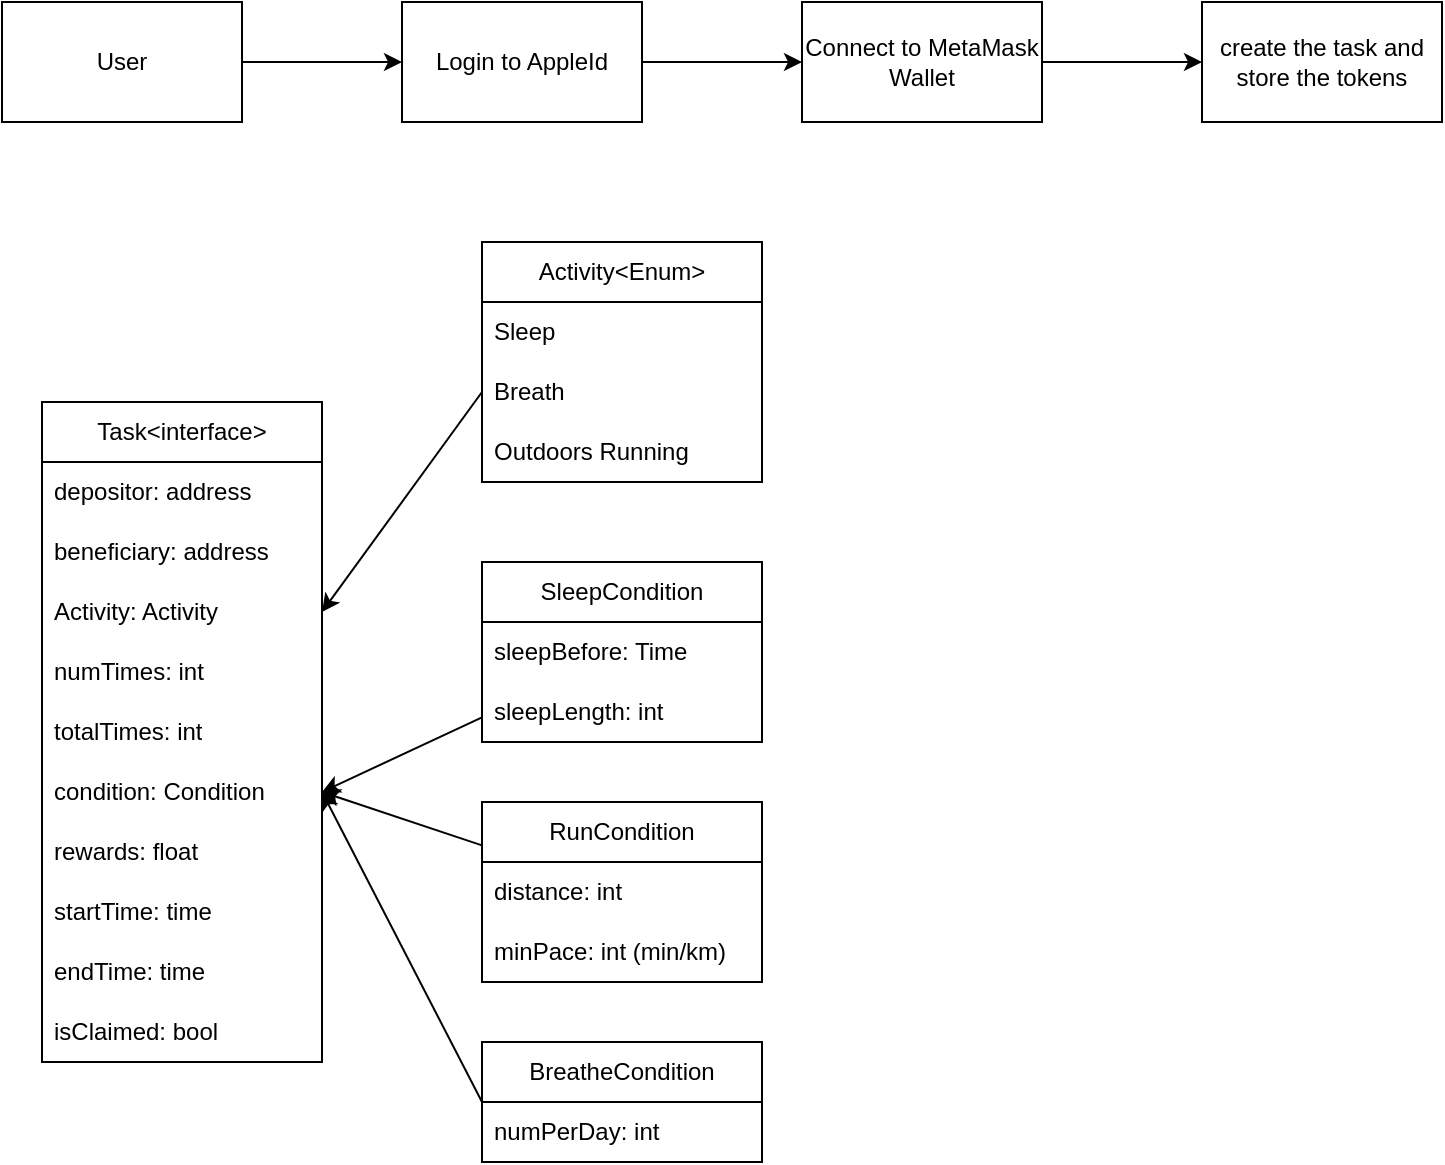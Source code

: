 <mxfile>
    <diagram id="R5Y6lZHpioRsTjTKbaWW" name="interface">
        <mxGraphModel dx="958" dy="692" grid="1" gridSize="10" guides="1" tooltips="1" connect="1" arrows="1" fold="1" page="1" pageScale="1" pageWidth="1920" pageHeight="1200" math="0" shadow="0">
            <root>
                <mxCell id="0"/>
                <mxCell id="1" parent="0"/>
                <mxCell id="17" value="" style="edgeStyle=none;html=1;" parent="1" source="10" target="16" edge="1">
                    <mxGeometry relative="1" as="geometry"/>
                </mxCell>
                <mxCell id="10" value="User" style="rounded=0;whiteSpace=wrap;html=1;" parent="1" vertex="1">
                    <mxGeometry x="120" y="320" width="120" height="60" as="geometry"/>
                </mxCell>
                <mxCell id="19" value="" style="edgeStyle=none;html=1;" parent="1" source="16" target="18" edge="1">
                    <mxGeometry relative="1" as="geometry"/>
                </mxCell>
                <mxCell id="16" value="Login to AppleId" style="rounded=0;whiteSpace=wrap;html=1;" parent="1" vertex="1">
                    <mxGeometry x="320" y="320" width="120" height="60" as="geometry"/>
                </mxCell>
                <mxCell id="21" value="" style="edgeStyle=none;html=1;" parent="1" source="18" target="20" edge="1">
                    <mxGeometry relative="1" as="geometry"/>
                </mxCell>
                <mxCell id="18" value="Connect to MetaMask Wallet" style="rounded=0;whiteSpace=wrap;html=1;" parent="1" vertex="1">
                    <mxGeometry x="520" y="320" width="120" height="60" as="geometry"/>
                </mxCell>
                <mxCell id="20" value="create the task and store the tokens" style="rounded=0;whiteSpace=wrap;html=1;" parent="1" vertex="1">
                    <mxGeometry x="720" y="320" width="120" height="60" as="geometry"/>
                </mxCell>
                <mxCell id="24" value="Task&amp;lt;interface&amp;gt;" style="swimlane;fontStyle=0;childLayout=stackLayout;horizontal=1;startSize=30;horizontalStack=0;resizeParent=1;resizeParentMax=0;resizeLast=0;collapsible=1;marginBottom=0;whiteSpace=wrap;html=1;" parent="1" vertex="1">
                    <mxGeometry x="140" y="520" width="140" height="330" as="geometry"/>
                </mxCell>
                <mxCell id="35" value="depositor: address" style="text;strokeColor=none;fillColor=none;align=left;verticalAlign=middle;spacingLeft=4;spacingRight=4;overflow=hidden;points=[[0,0.5],[1,0.5]];portConstraint=eastwest;rotatable=0;whiteSpace=wrap;html=1;" parent="24" vertex="1">
                    <mxGeometry y="30" width="140" height="30" as="geometry"/>
                </mxCell>
                <mxCell id="36" value="beneficiary: address" style="text;strokeColor=none;fillColor=none;align=left;verticalAlign=middle;spacingLeft=4;spacingRight=4;overflow=hidden;points=[[0,0.5],[1,0.5]];portConstraint=eastwest;rotatable=0;whiteSpace=wrap;html=1;" parent="24" vertex="1">
                    <mxGeometry y="60" width="140" height="30" as="geometry"/>
                </mxCell>
                <mxCell id="25" value="Activity: Activity" style="text;strokeColor=none;fillColor=none;align=left;verticalAlign=middle;spacingLeft=4;spacingRight=4;overflow=hidden;points=[[0,0.5],[1,0.5]];portConstraint=eastwest;rotatable=0;whiteSpace=wrap;html=1;" parent="24" vertex="1">
                    <mxGeometry y="90" width="140" height="30" as="geometry"/>
                </mxCell>
                <mxCell id="50" value="numTimes: int&amp;nbsp;" style="text;strokeColor=none;fillColor=none;align=left;verticalAlign=middle;spacingLeft=4;spacingRight=4;overflow=hidden;points=[[0,0.5],[1,0.5]];portConstraint=eastwest;rotatable=0;whiteSpace=wrap;html=1;" parent="24" vertex="1">
                    <mxGeometry y="120" width="140" height="30" as="geometry"/>
                </mxCell>
                <mxCell id="51" value="totalTimes: int" style="text;strokeColor=none;fillColor=none;align=left;verticalAlign=middle;spacingLeft=4;spacingRight=4;overflow=hidden;points=[[0,0.5],[1,0.5]];portConstraint=eastwest;rotatable=0;whiteSpace=wrap;html=1;" parent="24" vertex="1">
                    <mxGeometry y="150" width="140" height="30" as="geometry"/>
                </mxCell>
                <mxCell id="38" value="condition: Condition" style="text;strokeColor=none;fillColor=none;align=left;verticalAlign=middle;spacingLeft=4;spacingRight=4;overflow=hidden;points=[[0,0.5],[1,0.5]];portConstraint=eastwest;rotatable=0;whiteSpace=wrap;html=1;" parent="24" vertex="1">
                    <mxGeometry y="180" width="140" height="30" as="geometry"/>
                </mxCell>
                <mxCell id="27" value="rewards: float" style="text;strokeColor=none;fillColor=none;align=left;verticalAlign=middle;spacingLeft=4;spacingRight=4;overflow=hidden;points=[[0,0.5],[1,0.5]];portConstraint=eastwest;rotatable=0;whiteSpace=wrap;html=1;" parent="24" vertex="1">
                    <mxGeometry y="210" width="140" height="30" as="geometry"/>
                </mxCell>
                <mxCell id="28" value="startTime: time" style="text;strokeColor=none;fillColor=none;align=left;verticalAlign=middle;spacingLeft=4;spacingRight=4;overflow=hidden;points=[[0,0.5],[1,0.5]];portConstraint=eastwest;rotatable=0;whiteSpace=wrap;html=1;" parent="24" vertex="1">
                    <mxGeometry y="240" width="140" height="30" as="geometry"/>
                </mxCell>
                <mxCell id="i-BbTd63IMAKQpQTPxpz-56" value="endTime: time" style="text;strokeColor=none;fillColor=none;align=left;verticalAlign=middle;spacingLeft=4;spacingRight=4;overflow=hidden;points=[[0,0.5],[1,0.5]];portConstraint=eastwest;rotatable=0;whiteSpace=wrap;html=1;" parent="24" vertex="1">
                    <mxGeometry y="270" width="140" height="30" as="geometry"/>
                </mxCell>
                <mxCell id="37" value="isClaimed: bool" style="text;strokeColor=none;fillColor=none;align=left;verticalAlign=middle;spacingLeft=4;spacingRight=4;overflow=hidden;points=[[0,0.5],[1,0.5]];portConstraint=eastwest;rotatable=0;whiteSpace=wrap;html=1;" parent="24" vertex="1">
                    <mxGeometry y="300" width="140" height="30" as="geometry"/>
                </mxCell>
                <mxCell id="29" value="Activity&amp;lt;Enum&amp;gt;" style="swimlane;fontStyle=0;childLayout=stackLayout;horizontal=1;startSize=30;horizontalStack=0;resizeParent=1;resizeParentMax=0;resizeLast=0;collapsible=1;marginBottom=0;whiteSpace=wrap;html=1;" parent="1" vertex="1">
                    <mxGeometry x="360" y="440" width="140" height="120" as="geometry"/>
                </mxCell>
                <mxCell id="30" value="Sleep&amp;nbsp;" style="text;strokeColor=none;fillColor=none;align=left;verticalAlign=middle;spacingLeft=4;spacingRight=4;overflow=hidden;points=[[0,0.5],[1,0.5]];portConstraint=eastwest;rotatable=0;whiteSpace=wrap;html=1;" parent="29" vertex="1">
                    <mxGeometry y="30" width="140" height="30" as="geometry"/>
                </mxCell>
                <mxCell id="31" value="Breath" style="text;strokeColor=none;fillColor=none;align=left;verticalAlign=middle;spacingLeft=4;spacingRight=4;overflow=hidden;points=[[0,0.5],[1,0.5]];portConstraint=eastwest;rotatable=0;whiteSpace=wrap;html=1;" parent="29" vertex="1">
                    <mxGeometry y="60" width="140" height="30" as="geometry"/>
                </mxCell>
                <mxCell id="32" value="Outdoors Running" style="text;strokeColor=none;fillColor=none;align=left;verticalAlign=middle;spacingLeft=4;spacingRight=4;overflow=hidden;points=[[0,0.5],[1,0.5]];portConstraint=eastwest;rotatable=0;whiteSpace=wrap;html=1;" parent="29" vertex="1">
                    <mxGeometry y="90" width="140" height="30" as="geometry"/>
                </mxCell>
                <mxCell id="33" style="edgeStyle=none;html=1;exitX=0;exitY=0.5;exitDx=0;exitDy=0;entryX=1;entryY=0.5;entryDx=0;entryDy=0;" parent="1" source="31" target="25" edge="1">
                    <mxGeometry relative="1" as="geometry"/>
                </mxCell>
                <mxCell id="44" value="" style="edgeStyle=none;html=1;entryX=1;entryY=0.5;entryDx=0;entryDy=0;" parent="1" source="39" target="38" edge="1">
                    <mxGeometry relative="1" as="geometry"/>
                </mxCell>
                <mxCell id="39" value="SleepCondition" style="swimlane;fontStyle=0;childLayout=stackLayout;horizontal=1;startSize=30;horizontalStack=0;resizeParent=1;resizeParentMax=0;resizeLast=0;collapsible=1;marginBottom=0;whiteSpace=wrap;html=1;" parent="1" vertex="1">
                    <mxGeometry x="360" y="600" width="140" height="90" as="geometry"/>
                </mxCell>
                <mxCell id="42" value="sleepBefore: Time" style="text;strokeColor=none;fillColor=none;align=left;verticalAlign=middle;spacingLeft=4;spacingRight=4;overflow=hidden;points=[[0,0.5],[1,0.5]];portConstraint=eastwest;rotatable=0;whiteSpace=wrap;html=1;" parent="39" vertex="1">
                    <mxGeometry y="30" width="140" height="30" as="geometry"/>
                </mxCell>
                <mxCell id="43" value="sleepLength: int" style="text;strokeColor=none;fillColor=none;align=left;verticalAlign=middle;spacingLeft=4;spacingRight=4;overflow=hidden;points=[[0,0.5],[1,0.5]];portConstraint=eastwest;rotatable=0;whiteSpace=wrap;html=1;" parent="39" vertex="1">
                    <mxGeometry y="60" width="140" height="30" as="geometry"/>
                </mxCell>
                <mxCell id="52" value="" style="edgeStyle=none;html=1;entryX=1;entryY=0.5;entryDx=0;entryDy=0;" parent="1" source="45" target="38" edge="1">
                    <mxGeometry relative="1" as="geometry"/>
                </mxCell>
                <mxCell id="45" value="RunCondition" style="swimlane;fontStyle=0;childLayout=stackLayout;horizontal=1;startSize=30;horizontalStack=0;resizeParent=1;resizeParentMax=0;resizeLast=0;collapsible=1;marginBottom=0;whiteSpace=wrap;html=1;" parent="1" vertex="1">
                    <mxGeometry x="360" y="720" width="140" height="90" as="geometry"/>
                </mxCell>
                <mxCell id="46" value="distance: int" style="text;strokeColor=none;fillColor=none;align=left;verticalAlign=middle;spacingLeft=4;spacingRight=4;overflow=hidden;points=[[0,0.5],[1,0.5]];portConstraint=eastwest;rotatable=0;whiteSpace=wrap;html=1;" parent="45" vertex="1">
                    <mxGeometry y="30" width="140" height="30" as="geometry"/>
                </mxCell>
                <mxCell id="47" value="minPace: int (min/km)" style="text;strokeColor=none;fillColor=none;align=left;verticalAlign=middle;spacingLeft=4;spacingRight=4;overflow=hidden;points=[[0,0.5],[1,0.5]];portConstraint=eastwest;rotatable=0;whiteSpace=wrap;html=1;" parent="45" vertex="1">
                    <mxGeometry y="60" width="140" height="30" as="geometry"/>
                </mxCell>
                <mxCell id="56" style="edgeStyle=none;html=1;entryX=1;entryY=0.5;entryDx=0;entryDy=0;exitX=0;exitY=0.5;exitDx=0;exitDy=0;" parent="1" source="53" target="38" edge="1">
                    <mxGeometry relative="1" as="geometry"/>
                </mxCell>
                <mxCell id="53" value="BreatheCondition" style="swimlane;fontStyle=0;childLayout=stackLayout;horizontal=1;startSize=30;horizontalStack=0;resizeParent=1;resizeParentMax=0;resizeLast=0;collapsible=1;marginBottom=0;whiteSpace=wrap;html=1;" parent="1" vertex="1">
                    <mxGeometry x="360" y="840" width="140" height="60" as="geometry"/>
                </mxCell>
                <mxCell id="54" value="numPerDay: int" style="text;strokeColor=none;fillColor=none;align=left;verticalAlign=middle;spacingLeft=4;spacingRight=4;overflow=hidden;points=[[0,0.5],[1,0.5]];portConstraint=eastwest;rotatable=0;whiteSpace=wrap;html=1;" parent="53" vertex="1">
                    <mxGeometry y="30" width="140" height="30" as="geometry"/>
                </mxCell>
            </root>
        </mxGraphModel>
    </diagram>
    <diagram id="ULqBGYgPejs3J5BmWpTg" name="ideas">
        <mxGraphModel dx="1430" dy="692" grid="1" gridSize="10" guides="1" tooltips="1" connect="1" arrows="1" fold="1" page="1" pageScale="1" pageWidth="1920" pageHeight="1200" math="0" shadow="0">
            <root>
                <mxCell id="0"/>
                <mxCell id="1" parent="0"/>
                <mxCell id="zy-RRCrUC0lBUB468DBC-5" value="" style="edgeStyle=none;html=1;" parent="1" source="zy-RRCrUC0lBUB468DBC-1" target="zy-RRCrUC0lBUB468DBC-4" edge="1">
                    <mxGeometry relative="1" as="geometry"/>
                </mxCell>
                <mxCell id="zy-RRCrUC0lBUB468DBC-6" value="if beneficiary is depositor himself" style="edgeLabel;html=1;align=center;verticalAlign=middle;resizable=0;points=[];" parent="zy-RRCrUC0lBUB468DBC-5" vertex="1" connectable="0">
                    <mxGeometry x="-0.134" y="1" relative="1" as="geometry">
                        <mxPoint x="-1" as="offset"/>
                    </mxGeometry>
                </mxCell>
                <mxCell id="zy-RRCrUC0lBUB468DBC-8" value="" style="edgeStyle=none;html=1;" parent="1" source="zy-RRCrUC0lBUB468DBC-1" target="zy-RRCrUC0lBUB468DBC-7" edge="1">
                    <mxGeometry relative="1" as="geometry"/>
                </mxCell>
                <mxCell id="zy-RRCrUC0lBUB468DBC-9" value="if not" style="edgeLabel;html=1;align=center;verticalAlign=middle;resizable=0;points=[];" parent="zy-RRCrUC0lBUB468DBC-8" vertex="1" connectable="0">
                    <mxGeometry x="-0.065" y="-1" relative="1" as="geometry">
                        <mxPoint as="offset"/>
                    </mxGeometry>
                </mxCell>
                <mxCell id="zy-RRCrUC0lBUB468DBC-1" value="Depositor setups" style="rounded=0;whiteSpace=wrap;html=1;" parent="1" vertex="1">
                    <mxGeometry x="440" y="40" width="120" height="60" as="geometry"/>
                </mxCell>
                <mxCell id="zy-RRCrUC0lBUB468DBC-4" value="Extreme Mode" style="rounded=0;whiteSpace=wrap;html=1;" parent="1" vertex="1">
                    <mxGeometry x="280" y="180" width="120" height="60" as="geometry"/>
                </mxCell>
                <mxCell id="zy-RRCrUC0lBUB468DBC-7" value="Normal Mode" style="rounded=0;whiteSpace=wrap;html=1;" parent="1" vertex="1">
                    <mxGeometry x="600" y="180" width="120" height="60" as="geometry"/>
                </mxCell>
            </root>
        </mxGraphModel>
    </diagram>
    <diagram id="92KGktY_4U4jpIPK9b3c" name="sender workflow">
        <mxGraphModel dx="1430" dy="692" grid="1" gridSize="10" guides="1" tooltips="1" connect="1" arrows="1" fold="1" page="1" pageScale="1" pageWidth="1920" pageHeight="1200" math="0" shadow="0">
            <root>
                <mxCell id="0"/>
                <mxCell id="1" parent="0"/>
                <mxCell id="UZcgolW4ghNIMnk3ifyD-1" value="sender" style="shape=umlActor;verticalLabelPosition=bottom;verticalAlign=top;html=1;outlineConnect=0;" parent="1" vertex="1">
                    <mxGeometry x="200" y="80" width="30" height="60" as="geometry"/>
                </mxCell>
                <mxCell id="UZcgolW4ghNIMnk3ifyD-2" value="Frontend" style="rounded=0;whiteSpace=wrap;html=1;" parent="1" vertex="1">
                    <mxGeometry x="400" y="80" width="120" height="60" as="geometry"/>
                </mxCell>
                <mxCell id="UZcgolW4ghNIMnk3ifyD-3" value="Smart Contract" style="rounded=0;whiteSpace=wrap;html=1;" parent="1" vertex="1">
                    <mxGeometry x="680" y="80" width="120" height="60" as="geometry"/>
                </mxCell>
                <mxCell id="UZcgolW4ghNIMnk3ifyD-4" value="Backend Server" style="rounded=0;whiteSpace=wrap;html=1;" parent="1" vertex="1">
                    <mxGeometry x="960" y="80" width="120" height="60" as="geometry"/>
                </mxCell>
                <mxCell id="UZcgolW4ghNIMnk3ifyD-6" value="make `postTask` call" style="endArrow=classic;html=1;" parent="1" edge="1">
                    <mxGeometry width="50" height="50" relative="1" as="geometry">
                        <mxPoint x="460" y="260" as="sourcePoint"/>
                        <mxPoint x="730" y="260" as="targetPoint"/>
                    </mxGeometry>
                </mxCell>
                <mxCell id="UZcgolW4ghNIMnk3ifyD-7" value="returns txn hash, logs of event, gas fee" style="endArrow=classic;html=1;" parent="1" edge="1">
                    <mxGeometry width="50" height="50" relative="1" as="geometry">
                        <mxPoint x="730" y="300" as="sourcePoint"/>
                        <mxPoint x="460" y="300" as="targetPoint"/>
                        <mxPoint as="offset"/>
                    </mxGeometry>
                </mxCell>
                <mxCell id="UZcgolW4ghNIMnk3ifyD-8" value="" style="endArrow=none;dashed=1;html=1;entryX=0.5;entryY=1;entryDx=0;entryDy=0;startArrow=none;" parent="1" source="UZcgolW4ghNIMnk3ifyD-14" target="UZcgolW4ghNIMnk3ifyD-2" edge="1">
                    <mxGeometry width="50" height="50" relative="1" as="geometry">
                        <mxPoint x="460" y="771" as="sourcePoint"/>
                        <mxPoint x="640" y="340" as="targetPoint"/>
                    </mxGeometry>
                </mxCell>
                <mxCell id="UZcgolW4ghNIMnk3ifyD-9" value="" style="endArrow=none;dashed=1;html=1;" parent="1" target="UZcgolW4ghNIMnk3ifyD-1" edge="1">
                    <mxGeometry width="50" height="50" relative="1" as="geometry">
                        <mxPoint x="220" y="600" as="sourcePoint"/>
                        <mxPoint x="640" y="150" as="targetPoint"/>
                    </mxGeometry>
                </mxCell>
                <mxCell id="UZcgolW4ghNIMnk3ifyD-10" value="" style="endArrow=none;dashed=1;html=1;entryX=0.5;entryY=1;entryDx=0;entryDy=0;startArrow=none;" parent="1" source="PqpE4Nh9aFEFoeZt1q24-1" target="UZcgolW4ghNIMnk3ifyD-3" edge="1">
                    <mxGeometry width="50" height="50" relative="1" as="geometry">
                        <mxPoint x="740" y="772" as="sourcePoint"/>
                        <mxPoint x="640" y="370" as="targetPoint"/>
                    </mxGeometry>
                </mxCell>
                <mxCell id="UZcgolW4ghNIMnk3ifyD-12" value="" style="endArrow=none;dashed=1;html=1;entryX=0.5;entryY=1;entryDx=0;entryDy=0;startArrow=none;" parent="1" target="UZcgolW4ghNIMnk3ifyD-4" edge="1">
                    <mxGeometry width="50" height="50" relative="1" as="geometry">
                        <mxPoint x="1020" y="600" as="sourcePoint"/>
                        <mxPoint x="760" y="260" as="targetPoint"/>
                    </mxGeometry>
                </mxCell>
                <mxCell id="UZcgolW4ghNIMnk3ifyD-15" value="" style="endArrow=none;dashed=1;html=1;entryX=0.5;entryY=1;entryDx=0;entryDy=0;" parent="1" target="UZcgolW4ghNIMnk3ifyD-14" edge="1">
                    <mxGeometry width="50" height="50" relative="1" as="geometry">
                        <mxPoint x="460" y="600" as="sourcePoint"/>
                        <mxPoint x="460" y="120" as="targetPoint"/>
                    </mxGeometry>
                </mxCell>
                <mxCell id="UZcgolW4ghNIMnk3ifyD-14" value="" style="rounded=1;whiteSpace=wrap;html=1;" parent="1" vertex="1">
                    <mxGeometry x="450" y="190" width="20" height="60" as="geometry"/>
                </mxCell>
                <mxCell id="UZcgolW4ghNIMnk3ifyD-5" value="setup task criteria, beneficiary, rewards&amp;nbsp;" style="endArrow=classic;html=1;" parent="1" edge="1">
                    <mxGeometry width="50" height="50" relative="1" as="geometry">
                        <mxPoint x="220" y="220" as="sourcePoint"/>
                        <mxPoint x="450" y="220" as="targetPoint"/>
                    </mxGeometry>
                </mxCell>
                <mxCell id="UZcgolW4ghNIMnk3ifyD-16" value="" style="curved=1;endArrow=classic;html=1;exitX=1;exitY=0.5;exitDx=0;exitDy=0;entryX=0.964;entryY=0.817;entryDx=0;entryDy=0;entryPerimeter=0;" parent="1" source="UZcgolW4ghNIMnk3ifyD-14" target="UZcgolW4ghNIMnk3ifyD-14" edge="1">
                    <mxGeometry width="50" height="50" relative="1" as="geometry">
                        <mxPoint x="510" y="280" as="sourcePoint"/>
                        <mxPoint x="560" y="230" as="targetPoint"/>
                        <Array as="points">
                            <mxPoint x="510" y="220"/>
                            <mxPoint x="510" y="230"/>
                        </Array>
                    </mxGeometry>
                </mxCell>
                <mxCell id="UZcgolW4ghNIMnk3ifyD-17" value="validate params" style="edgeLabel;html=1;align=center;verticalAlign=middle;resizable=0;points=[];" parent="UZcgolW4ghNIMnk3ifyD-16" vertex="1" connectable="0">
                    <mxGeometry x="-0.012" y="-2" relative="1" as="geometry">
                        <mxPoint x="12" y="5" as="offset"/>
                    </mxGeometry>
                </mxCell>
                <mxCell id="UZcgolW4ghNIMnk3ifyD-18" value="connect to wallet" style="endArrow=classic;html=1;" parent="1" edge="1">
                    <mxGeometry width="50" height="50" relative="1" as="geometry">
                        <mxPoint x="220" y="180" as="sourcePoint"/>
                        <mxPoint x="460" y="180" as="targetPoint"/>
                    </mxGeometry>
                </mxCell>
                <mxCell id="UZcgolW4ghNIMnk3ifyD-20" value="show status of txn &amp;amp; related info" style="endArrow=classic;html=1;" parent="1" edge="1">
                    <mxGeometry width="50" height="50" relative="1" as="geometry">
                        <mxPoint x="460" y="340" as="sourcePoint"/>
                        <mxPoint x="220" y="340" as="targetPoint"/>
                        <mxPoint as="offset"/>
                    </mxGeometry>
                </mxCell>
                <mxCell id="PqpE4Nh9aFEFoeZt1q24-2" value="" style="endArrow=none;dashed=1;html=1;entryX=0.5;entryY=1;entryDx=0;entryDy=0;" parent="1" target="PqpE4Nh9aFEFoeZt1q24-1" edge="1">
                    <mxGeometry width="50" height="50" relative="1" as="geometry">
                        <mxPoint x="740" y="600" as="sourcePoint"/>
                        <mxPoint x="740" y="120" as="targetPoint"/>
                    </mxGeometry>
                </mxCell>
                <mxCell id="PqpE4Nh9aFEFoeZt1q24-1" value="" style="rounded=1;whiteSpace=wrap;html=1;" parent="1" vertex="1">
                    <mxGeometry x="730" y="250" width="20" height="60" as="geometry"/>
                </mxCell>
                <mxCell id="PqpE4Nh9aFEFoeZt1q24-3" value="" style="curved=1;endArrow=classic;html=1;exitX=1;exitY=0.5;exitDx=0;exitDy=0;entryX=0.964;entryY=0.817;entryDx=0;entryDy=0;entryPerimeter=0;" parent="1" edge="1">
                    <mxGeometry width="50" height="50" relative="1" as="geometry">
                        <mxPoint x="750.72" y="270.49" as="sourcePoint"/>
                        <mxPoint x="750.0" y="289.51" as="targetPoint"/>
                        <Array as="points">
                            <mxPoint x="790.72" y="270.49"/>
                            <mxPoint x="790.72" y="280.49"/>
                        </Array>
                    </mxGeometry>
                </mxCell>
                <mxCell id="PqpE4Nh9aFEFoeZt1q24-4" value="execute `postTask`" style="edgeLabel;html=1;align=center;verticalAlign=middle;resizable=0;points=[];" parent="PqpE4Nh9aFEFoeZt1q24-3" vertex="1" connectable="0">
                    <mxGeometry x="-0.012" y="-2" relative="1" as="geometry">
                        <mxPoint x="12" y="5" as="offset"/>
                    </mxGeometry>
                </mxCell>
            </root>
        </mxGraphModel>
    </diagram>
    <diagram id="58oeD3nprAysvkVFAaNB" name="beneficiary workflow">
        <mxGraphModel dx="1243" dy="602" grid="1" gridSize="10" guides="1" tooltips="1" connect="1" arrows="1" fold="1" page="1" pageScale="1" pageWidth="1920" pageHeight="1200" math="0" shadow="0">
            <root>
                <mxCell id="0"/>
                <mxCell id="1" parent="0"/>
                <mxCell id="e3JdDTNyfbVHLvmXN8dU-6" value="" style="endArrow=none;dashed=1;html=1;entryX=0.5;entryY=1;entryDx=0;entryDy=0;" parent="1" target="WhDDTG2Vs3EtxPEOiOKi-2" edge="1">
                    <mxGeometry width="50" height="50" relative="1" as="geometry">
                        <mxPoint x="460" y="720" as="sourcePoint"/>
                        <mxPoint x="720" y="230" as="targetPoint"/>
                    </mxGeometry>
                </mxCell>
                <mxCell id="3E0ARfP9zfXaQdQMOHDV-2" value="" style="endArrow=none;dashed=1;html=1;entryX=0.5;entryY=1;entryDx=0;entryDy=0;startArrow=none;" edge="1" parent="1" source="e3JdDTNyfbVHLvmXN8dU-10" target="v1jV2L2Yg6DP1K17RClD-1">
                    <mxGeometry width="50" height="50" relative="1" as="geometry">
                        <mxPoint x="740" y="460" as="sourcePoint"/>
                        <mxPoint x="740" y="160" as="targetPoint"/>
                    </mxGeometry>
                </mxCell>
                <mxCell id="e3JdDTNyfbVHLvmXN8dU-7" value="" style="endArrow=none;dashed=1;html=1;entryX=0.5;entryY=1;entryDx=0;entryDy=0;startArrow=none;" parent="1" source="v1jV2L2Yg6DP1K17RClD-1" target="WhDDTG2Vs3EtxPEOiOKi-3" edge="1">
                    <mxGeometry width="50" height="50" relative="1" as="geometry">
                        <mxPoint x="740" y="720" as="sourcePoint"/>
                        <mxPoint x="720" y="240" as="targetPoint"/>
                    </mxGeometry>
                </mxCell>
                <mxCell id="e3JdDTNyfbVHLvmXN8dU-8" value="" style="endArrow=none;dashed=1;html=1;entryX=0.5;entryY=1;entryDx=0;entryDy=0;" parent="1" target="WhDDTG2Vs3EtxPEOiOKi-4" edge="1">
                    <mxGeometry width="50" height="50" relative="1" as="geometry">
                        <mxPoint x="1020" y="720" as="sourcePoint"/>
                        <mxPoint x="720" y="390" as="targetPoint"/>
                    </mxGeometry>
                </mxCell>
                <mxCell id="WhDDTG2Vs3EtxPEOiOKi-1" value="beneficiary" style="shape=umlActor;verticalLabelPosition=bottom;verticalAlign=top;html=1;outlineConnect=0;" parent="1" vertex="1">
                    <mxGeometry x="200" y="100" width="30" height="60" as="geometry"/>
                </mxCell>
                <mxCell id="WhDDTG2Vs3EtxPEOiOKi-2" value="Frontend" style="rounded=0;whiteSpace=wrap;html=1;" parent="1" vertex="1">
                    <mxGeometry x="400" y="100" width="120" height="60" as="geometry"/>
                </mxCell>
                <mxCell id="WhDDTG2Vs3EtxPEOiOKi-3" value="Smart Contract" style="rounded=0;whiteSpace=wrap;html=1;" parent="1" vertex="1">
                    <mxGeometry x="680" y="100" width="120" height="60" as="geometry"/>
                </mxCell>
                <mxCell id="WhDDTG2Vs3EtxPEOiOKi-4" value="Backend Server" style="rounded=0;whiteSpace=wrap;html=1;" parent="1" vertex="1">
                    <mxGeometry x="960" y="100" width="120" height="60" as="geometry"/>
                </mxCell>
                <mxCell id="WhDDTG2Vs3EtxPEOiOKi-10" value="" style="curved=1;endArrow=classic;html=1;exitX=1;exitY=0.5;exitDx=0;exitDy=0;entryX=0.964;entryY=0.817;entryDx=0;entryDy=0;entryPerimeter=0;" parent="1" edge="1">
                    <mxGeometry width="50" height="50" relative="1" as="geometry">
                        <mxPoint x="750.72" y="230.49" as="sourcePoint"/>
                        <mxPoint x="750" y="249.51" as="targetPoint"/>
                        <Array as="points">
                            <mxPoint x="790.72" y="230.49"/>
                            <mxPoint x="790.72" y="240.49"/>
                        </Array>
                    </mxGeometry>
                </mxCell>
                <mxCell id="v1jV2L2Yg6DP1K17RClD-2" value="search by index" style="edgeLabel;html=1;align=center;verticalAlign=middle;resizable=0;points=[];" parent="WhDDTG2Vs3EtxPEOiOKi-10" vertex="1" connectable="0">
                    <mxGeometry x="0.21" y="-2" relative="1" as="geometry">
                        <mxPoint x="15" as="offset"/>
                    </mxGeometry>
                </mxCell>
                <mxCell id="WhDDTG2Vs3EtxPEOiOKi-12" value="connect to wallet" style="endArrow=classic;html=1;" parent="1" edge="1">
                    <mxGeometry width="50" height="50" relative="1" as="geometry">
                        <mxPoint x="220" y="200" as="sourcePoint"/>
                        <mxPoint x="460" y="200" as="targetPoint"/>
                    </mxGeometry>
                </mxCell>
                <mxCell id="WhDDTG2Vs3EtxPEOiOKi-9" value="view tasks assigned" style="endArrow=classic;html=1;entryX=0;entryY=0.5;entryDx=0;entryDy=0;" parent="1" edge="1" target="v1jV2L2Yg6DP1K17RClD-1">
                    <mxGeometry width="50" height="50" relative="1" as="geometry">
                        <mxPoint x="219" y="240" as="sourcePoint"/>
                        <mxPoint x="1010" y="240" as="targetPoint"/>
                    </mxGeometry>
                </mxCell>
                <mxCell id="v1jV2L2Yg6DP1K17RClD-3" value="send tasks assigned back" style="endArrow=classic;html=1;exitX=0.004;exitY=0.888;exitDx=0;exitDy=0;exitPerimeter=0;" parent="1" source="v1jV2L2Yg6DP1K17RClD-1" edge="1">
                    <mxGeometry width="50" height="50" relative="1" as="geometry">
                        <mxPoint x="880" y="230" as="sourcePoint"/>
                        <mxPoint x="220" y="280" as="targetPoint"/>
                    </mxGeometry>
                </mxCell>
                <mxCell id="v1jV2L2Yg6DP1K17RClD-4" value="" style="endArrow=none;dashed=1;html=1;entryX=0.5;entryY=0.5;entryDx=0;entryDy=0;entryPerimeter=0;" parent="1" target="WhDDTG2Vs3EtxPEOiOKi-1" edge="1">
                    <mxGeometry width="50" height="50" relative="1" as="geometry">
                        <mxPoint x="215" y="720" as="sourcePoint"/>
                        <mxPoint x="420" y="190" as="targetPoint"/>
                    </mxGeometry>
                </mxCell>
                <mxCell id="v1jV2L2Yg6DP1K17RClD-5" value="" style="endArrow=classic;html=1;" parent="1" edge="1">
                    <mxGeometry width="50" height="50" relative="1" as="geometry">
                        <mxPoint x="220" y="320" as="sourcePoint"/>
                        <mxPoint x="460" y="320" as="targetPoint"/>
                    </mxGeometry>
                </mxCell>
                <mxCell id="v1jV2L2Yg6DP1K17RClD-6" value="select previous workouts for rewards" style="edgeLabel;html=1;align=center;verticalAlign=middle;resizable=0;points=[];" parent="v1jV2L2Yg6DP1K17RClD-5" vertex="1" connectable="0">
                    <mxGeometry x="0.029" y="-1" relative="1" as="geometry">
                        <mxPoint as="offset"/>
                    </mxGeometry>
                </mxCell>
                <mxCell id="v1jV2L2Yg6DP1K17RClD-7" value="fetch selected workout data from Healthkit" style="endArrow=classic;html=1;" parent="1" edge="1">
                    <mxGeometry width="50" height="50" relative="1" as="geometry">
                        <mxPoint x="460" y="360" as="sourcePoint"/>
                        <mxPoint x="1010" y="360" as="targetPoint"/>
                    </mxGeometry>
                </mxCell>
                <mxCell id="v1jV2L2Yg6DP1K17RClD-8" value="" style="rounded=1;whiteSpace=wrap;html=1;" parent="1" vertex="1">
                    <mxGeometry x="1010" y="340" width="20" height="120" as="geometry"/>
                </mxCell>
                <mxCell id="e3JdDTNyfbVHLvmXN8dU-1" value="" style="curved=1;endArrow=classic;html=1;exitX=1;exitY=0.5;exitDx=0;exitDy=0;entryX=0.964;entryY=0.817;entryDx=0;entryDy=0;entryPerimeter=0;" parent="1" edge="1">
                    <mxGeometry width="50" height="50" relative="1" as="geometry">
                        <mxPoint x="1030.72" y="350.49" as="sourcePoint"/>
                        <mxPoint x="1030" y="369.51" as="targetPoint"/>
                        <Array as="points">
                            <mxPoint x="1070.72" y="350.49"/>
                            <mxPoint x="1070.72" y="360.49"/>
                        </Array>
                    </mxGeometry>
                </mxCell>
                <mxCell id="e3JdDTNyfbVHLvmXN8dU-2" value="acquire data from Apple" style="edgeLabel;html=1;align=center;verticalAlign=middle;resizable=0;points=[];" parent="e3JdDTNyfbVHLvmXN8dU-1" vertex="1" connectable="0">
                    <mxGeometry x="0.21" y="-2" relative="1" as="geometry">
                        <mxPoint x="25" as="offset"/>
                    </mxGeometry>
                </mxCell>
                <mxCell id="e3JdDTNyfbVHLvmXN8dU-3" value="" style="curved=1;endArrow=classic;html=1;exitX=1;exitY=0.5;exitDx=0;exitDy=0;entryX=0.964;entryY=0.817;entryDx=0;entryDy=0;entryPerimeter=0;" parent="1" edge="1">
                    <mxGeometry width="50" height="50" relative="1" as="geometry">
                        <mxPoint x="1030.72" y="420" as="sourcePoint"/>
                        <mxPoint x="1030.0" y="439.02" as="targetPoint"/>
                        <Array as="points">
                            <mxPoint x="1070.72" y="420"/>
                            <mxPoint x="1070.72" y="430"/>
                        </Array>
                    </mxGeometry>
                </mxCell>
                <mxCell id="e3JdDTNyfbVHLvmXN8dU-4" value="generate zk-proof for redeem" style="edgeLabel;html=1;align=center;verticalAlign=middle;resizable=0;points=[];" parent="e3JdDTNyfbVHLvmXN8dU-3" vertex="1" connectable="0">
                    <mxGeometry x="0.21" y="-2" relative="1" as="geometry">
                        <mxPoint x="45" as="offset"/>
                    </mxGeometry>
                </mxCell>
                <mxCell id="e3JdDTNyfbVHLvmXN8dU-5" value="send back:&lt;br&gt;1. status of zk-proof(success/ failed)&lt;br&gt;2. zk-proof" style="endArrow=classic;html=1;exitX=0.039;exitY=0.834;exitDx=0;exitDy=0;exitPerimeter=0;" parent="1" source="v1jV2L2Yg6DP1K17RClD-8" edge="1">
                    <mxGeometry x="-0.025" y="-20" width="50" height="50" relative="1" as="geometry">
                        <mxPoint x="670" y="240" as="sourcePoint"/>
                        <mxPoint x="460" y="440" as="targetPoint"/>
                        <mxPoint as="offset"/>
                    </mxGeometry>
                </mxCell>
                <mxCell id="e3JdDTNyfbVHLvmXN8dU-9" value="send zk-proof" style="endArrow=classic;html=1;" parent="1" edge="1">
                    <mxGeometry width="50" height="50" relative="1" as="geometry">
                        <mxPoint x="460" y="480" as="sourcePoint"/>
                        <mxPoint x="730" y="480" as="targetPoint"/>
                    </mxGeometry>
                </mxCell>
                <mxCell id="e3JdDTNyfbVHLvmXN8dU-11" value="" style="endArrow=none;dashed=1;html=1;entryX=0.5;entryY=1;entryDx=0;entryDy=0;" parent="1" target="e3JdDTNyfbVHLvmXN8dU-10" edge="1">
                    <mxGeometry width="50" height="50" relative="1" as="geometry">
                        <mxPoint x="740" y="720" as="sourcePoint"/>
                        <mxPoint x="740" y="160" as="targetPoint"/>
                    </mxGeometry>
                </mxCell>
                <mxCell id="e3JdDTNyfbVHLvmXN8dU-10" value="" style="rounded=1;whiteSpace=wrap;html=1;" parent="1" vertex="1">
                    <mxGeometry x="730" y="460" width="20" height="70" as="geometry"/>
                </mxCell>
                <mxCell id="e3JdDTNyfbVHLvmXN8dU-12" value="" style="curved=1;endArrow=classic;html=1;exitX=1;exitY=0.5;exitDx=0;exitDy=0;entryX=0.964;entryY=0.817;entryDx=0;entryDy=0;entryPerimeter=0;" parent="1" edge="1">
                    <mxGeometry width="50" height="50" relative="1" as="geometry">
                        <mxPoint x="750.72" y="485.49" as="sourcePoint"/>
                        <mxPoint x="750" y="504.51" as="targetPoint"/>
                        <Array as="points">
                            <mxPoint x="790.72" y="485.49"/>
                            <mxPoint x="790.72" y="495.49"/>
                        </Array>
                    </mxGeometry>
                </mxCell>
                <mxCell id="e3JdDTNyfbVHLvmXN8dU-13" value="execute `claimReward`" style="edgeLabel;html=1;align=center;verticalAlign=middle;resizable=0;points=[];" parent="e3JdDTNyfbVHLvmXN8dU-12" vertex="1" connectable="0">
                    <mxGeometry x="0.21" y="-2" relative="1" as="geometry">
                        <mxPoint x="25" as="offset"/>
                    </mxGeometry>
                </mxCell>
                <mxCell id="emBsax7kJ2tIdeY8Ifel-1" value="return:&lt;br&gt;1. claim status(success/ failed )&lt;br&gt;2. txn hash, logs of event, gas fee" style="endArrow=classic;html=1;exitX=-0.05;exitY=0.838;exitDx=0;exitDy=0;exitPerimeter=0;" parent="1" source="e3JdDTNyfbVHLvmXN8dU-10" edge="1">
                    <mxGeometry width="50" height="50" relative="1" as="geometry">
                        <mxPoint x="560" y="470" as="sourcePoint"/>
                        <mxPoint x="460" y="520" as="targetPoint"/>
                    </mxGeometry>
                </mxCell>
                <mxCell id="-AuXK82yWNXqMSUDrN4K-1" value="show status of txn &amp;amp; related info" style="endArrow=classic;html=1;" parent="1" edge="1">
                    <mxGeometry width="50" height="50" relative="1" as="geometry">
                        <mxPoint x="460" y="560" as="sourcePoint"/>
                        <mxPoint x="220" y="560" as="targetPoint"/>
                    </mxGeometry>
                </mxCell>
                <mxCell id="v1jV2L2Yg6DP1K17RClD-1" value="" style="rounded=1;whiteSpace=wrap;html=1;" parent="1" vertex="1">
                    <mxGeometry x="730" y="190" width="20" height="100" as="geometry"/>
                </mxCell>
            </root>
        </mxGraphModel>
    </diagram>
</mxfile>